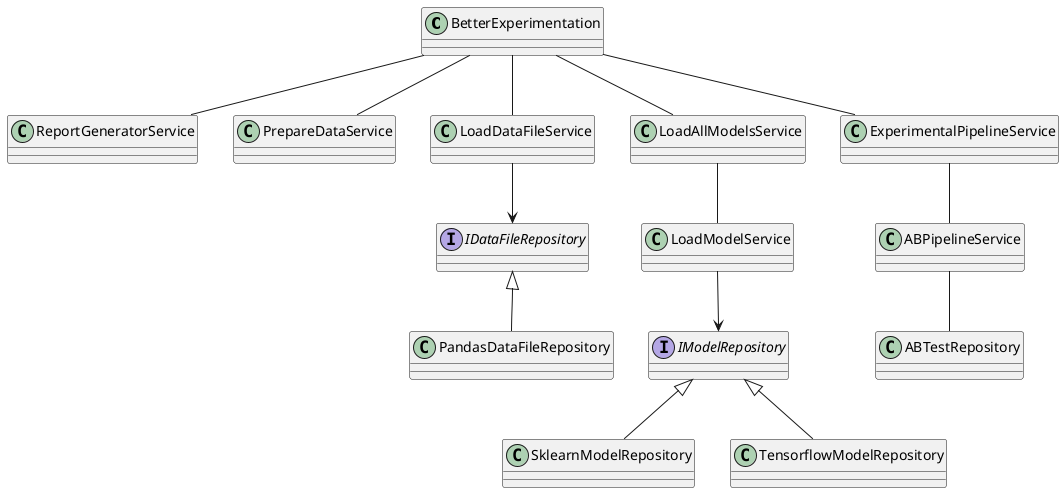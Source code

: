 @startuml
class BetterExperimentation 

class ReportGeneratorService

class PrepareDataService

class LoadModelService

class LoadDataFileService

class LoadAllModelsService

class ExperimentalPipelineService

class ABPipelineService

class ABTestRepository

interface IDataFileRepository

class PandasDataFileRepository

interface IModelRepository

class SklearnModelRepository

class TensorflowModelRepository

BetterExperimentation -- PrepareDataService
BetterExperimentation -- LoadAllModelsService
BetterExperimentation -- LoadDataFileService
BetterExperimentation -- ExperimentalPipelineService
BetterExperimentation -- ReportGeneratorService

ExperimentalPipelineService -- ABPipelineService
ABPipelineService -- ABTestRepository

IDataFileRepository <|-- PandasDataFileRepository
LoadDataFileService --> IDataFileRepository

IModelRepository <|-- SklearnModelRepository
IModelRepository <|-- TensorflowModelRepository

LoadAllModelsService -- LoadModelService
LoadModelService --> IModelRepository
@enduml